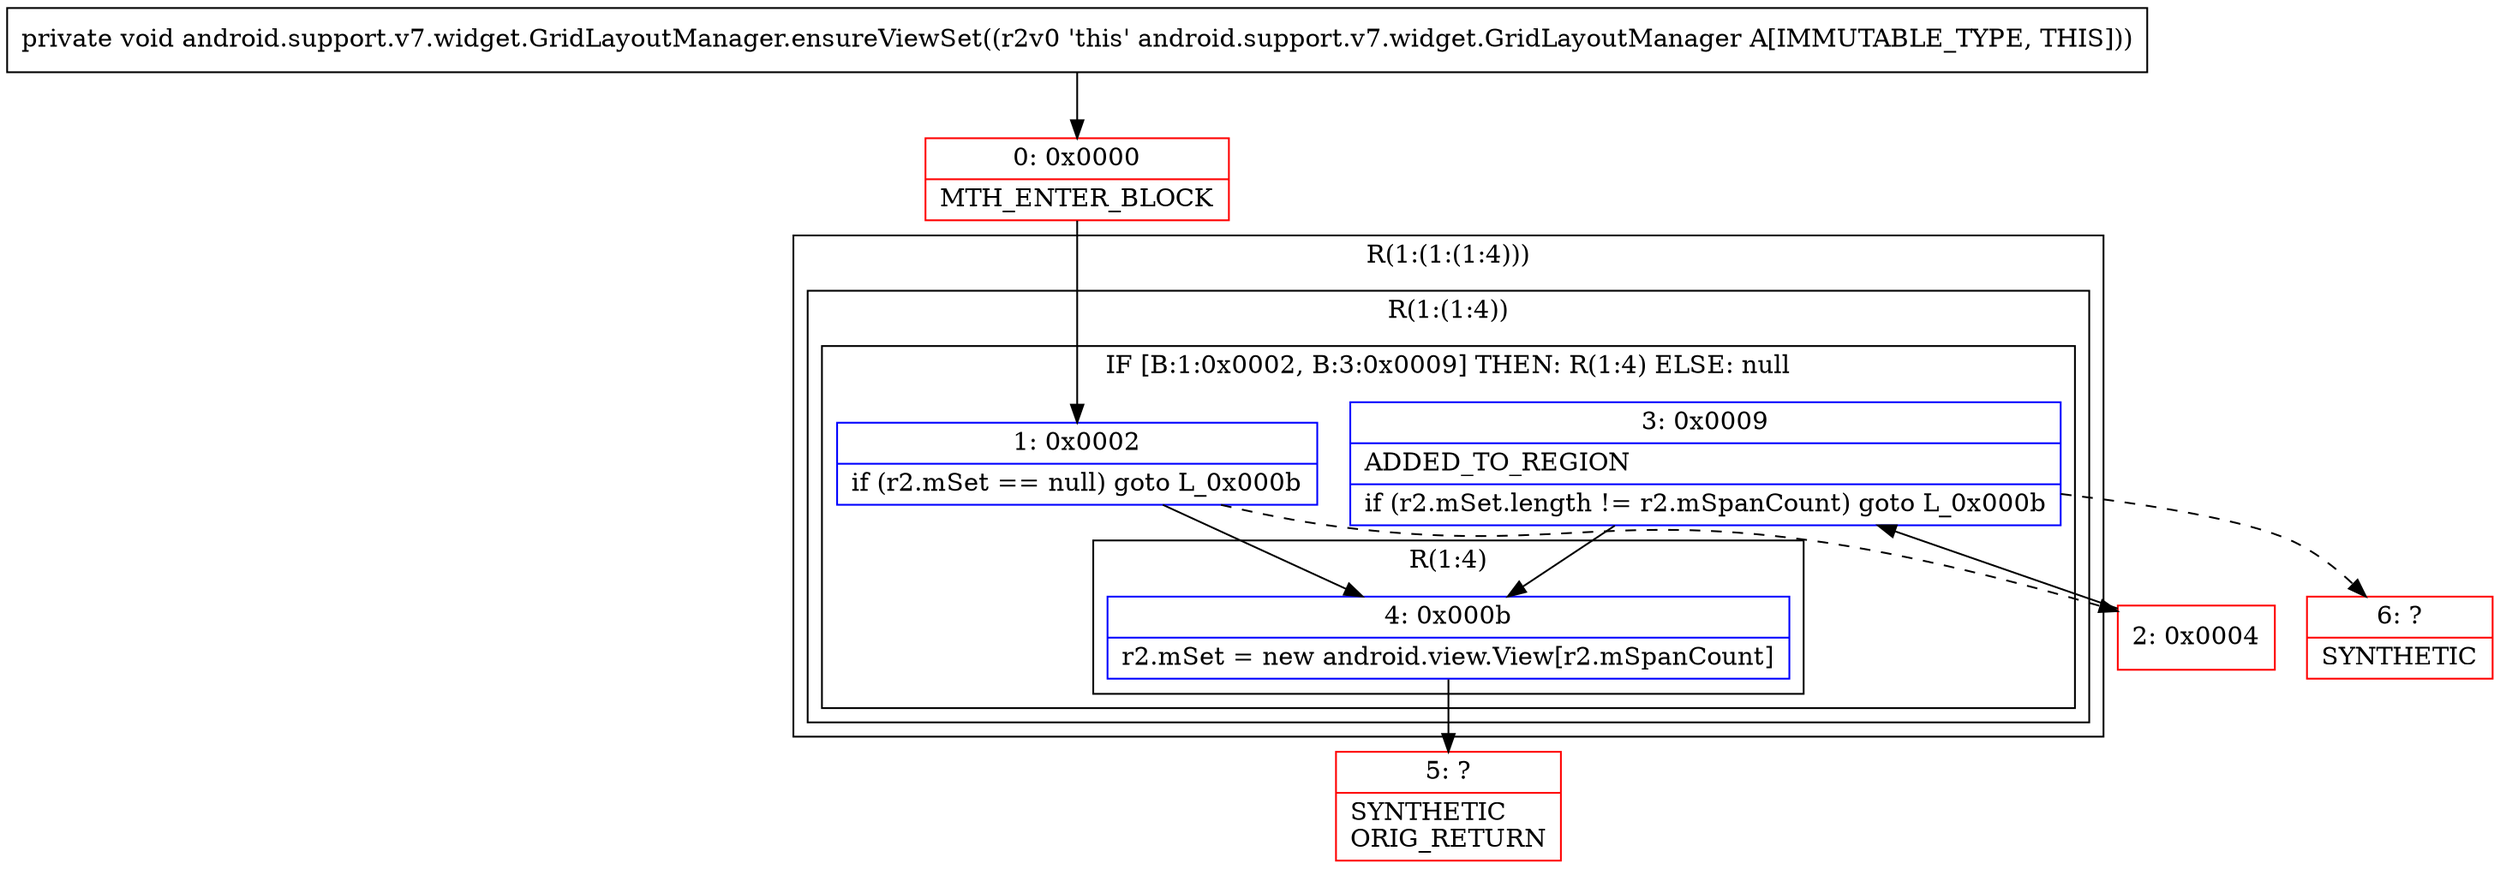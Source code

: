 digraph "CFG forandroid.support.v7.widget.GridLayoutManager.ensureViewSet()V" {
subgraph cluster_Region_254766499 {
label = "R(1:(1:(1:4)))";
node [shape=record,color=blue];
subgraph cluster_Region_292531582 {
label = "R(1:(1:4))";
node [shape=record,color=blue];
subgraph cluster_IfRegion_1625142692 {
label = "IF [B:1:0x0002, B:3:0x0009] THEN: R(1:4) ELSE: null";
node [shape=record,color=blue];
Node_1 [shape=record,label="{1\:\ 0x0002|if (r2.mSet == null) goto L_0x000b\l}"];
Node_3 [shape=record,label="{3\:\ 0x0009|ADDED_TO_REGION\l|if (r2.mSet.length != r2.mSpanCount) goto L_0x000b\l}"];
subgraph cluster_Region_658000166 {
label = "R(1:4)";
node [shape=record,color=blue];
Node_4 [shape=record,label="{4\:\ 0x000b|r2.mSet = new android.view.View[r2.mSpanCount]\l}"];
}
}
}
}
Node_0 [shape=record,color=red,label="{0\:\ 0x0000|MTH_ENTER_BLOCK\l}"];
Node_2 [shape=record,color=red,label="{2\:\ 0x0004}"];
Node_5 [shape=record,color=red,label="{5\:\ ?|SYNTHETIC\lORIG_RETURN\l}"];
Node_6 [shape=record,color=red,label="{6\:\ ?|SYNTHETIC\l}"];
MethodNode[shape=record,label="{private void android.support.v7.widget.GridLayoutManager.ensureViewSet((r2v0 'this' android.support.v7.widget.GridLayoutManager A[IMMUTABLE_TYPE, THIS])) }"];
MethodNode -> Node_0;
Node_1 -> Node_2[style=dashed];
Node_1 -> Node_4;
Node_3 -> Node_4;
Node_3 -> Node_6[style=dashed];
Node_4 -> Node_5;
Node_0 -> Node_1;
Node_2 -> Node_3;
}


